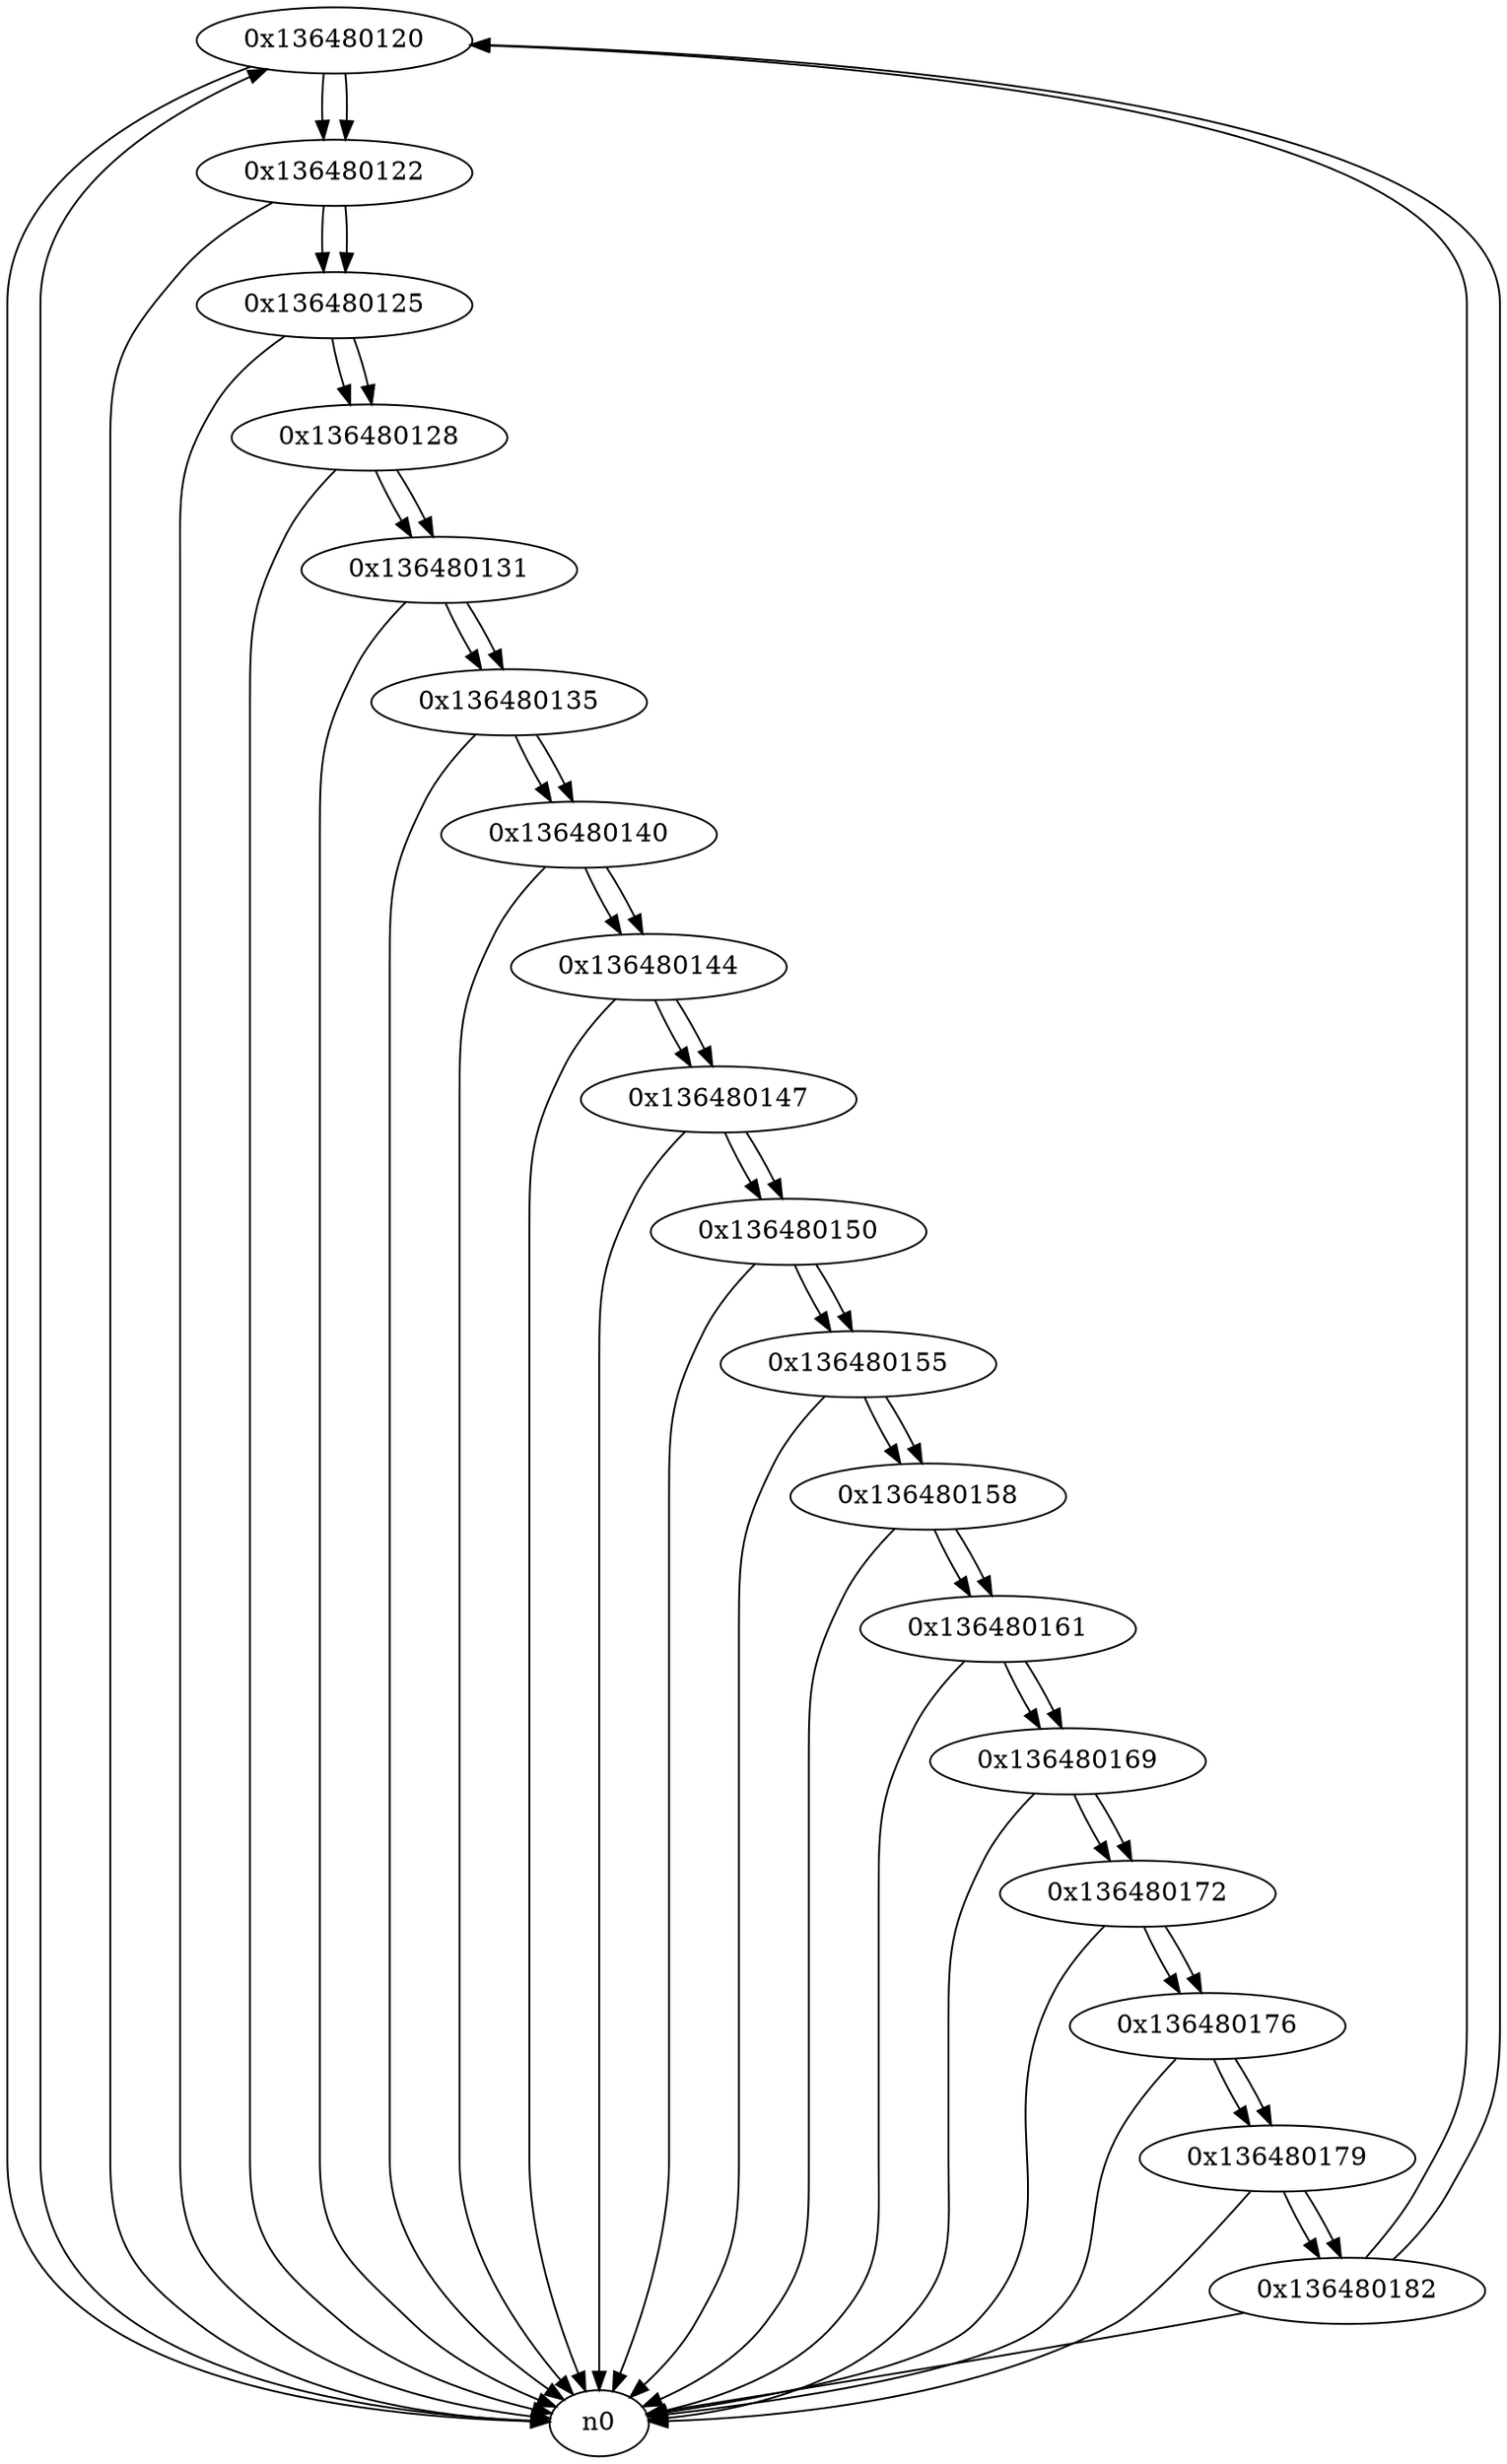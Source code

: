 digraph G{
/* nodes */
  n1 [label="0x136480120"]
  n2 [label="0x136480122"]
  n3 [label="0x136480125"]
  n4 [label="0x136480128"]
  n5 [label="0x136480131"]
  n6 [label="0x136480135"]
  n7 [label="0x136480140"]
  n8 [label="0x136480144"]
  n9 [label="0x136480147"]
  n10 [label="0x136480150"]
  n11 [label="0x136480155"]
  n12 [label="0x136480158"]
  n13 [label="0x136480161"]
  n14 [label="0x136480169"]
  n15 [label="0x136480172"]
  n16 [label="0x136480176"]
  n17 [label="0x136480179"]
  n18 [label="0x136480182"]
/* edges */
n1 -> n2;
n1 -> n0;
n18 -> n1;
n0 -> n1;
n2 -> n3;
n2 -> n0;
n1 -> n2;
n3 -> n4;
n3 -> n0;
n2 -> n3;
n4 -> n5;
n4 -> n0;
n3 -> n4;
n5 -> n6;
n5 -> n0;
n4 -> n5;
n6 -> n7;
n6 -> n0;
n5 -> n6;
n7 -> n8;
n7 -> n0;
n6 -> n7;
n8 -> n9;
n8 -> n0;
n7 -> n8;
n9 -> n10;
n9 -> n0;
n8 -> n9;
n10 -> n11;
n10 -> n0;
n9 -> n10;
n11 -> n12;
n11 -> n0;
n10 -> n11;
n12 -> n13;
n12 -> n0;
n11 -> n12;
n13 -> n14;
n13 -> n0;
n12 -> n13;
n14 -> n15;
n14 -> n0;
n13 -> n14;
n15 -> n16;
n15 -> n0;
n14 -> n15;
n16 -> n17;
n16 -> n0;
n15 -> n16;
n17 -> n18;
n17 -> n0;
n16 -> n17;
n18 -> n1;
n18 -> n0;
n17 -> n18;
}
